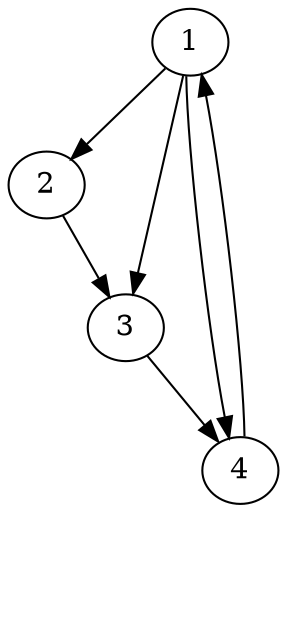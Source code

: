/*****
 
*****/

digraph G {
  graph [splines=true overlap=false]
  node  [shape=ellipse, width=0.3, height=0.3]
  1 [label="1"];
  2 [label="2"];
  3 [label="3"];
  4 [label="4"];
  1 -> 2;
  1 -> 3;
  1 -> 4;
  2 -> 3;
  3 -> 4;
  4 -> 1;
  label = "\n \n";  fontsize=24;
}
